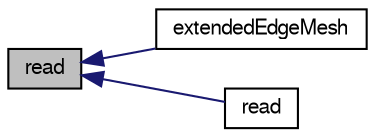 digraph "read"
{
  bgcolor="transparent";
  edge [fontname="FreeSans",fontsize="10",labelfontname="FreeSans",labelfontsize="10"];
  node [fontname="FreeSans",fontsize="10",shape=record];
  rankdir="LR";
  Node1041 [label="read",height=0.2,width=0.4,color="black", fillcolor="grey75", style="filled", fontcolor="black"];
  Node1041 -> Node1042 [dir="back",color="midnightblue",fontsize="10",style="solid",fontname="FreeSans"];
  Node1042 [label="extendedEdgeMesh",height=0.2,width=0.4,color="black",URL="$a21786.html#a20deec9285b36bcf712e725be973563c",tooltip="Construct from file name (uses extension to determine type) "];
  Node1041 -> Node1043 [dir="back",color="midnightblue",fontsize="10",style="solid",fontname="FreeSans"];
  Node1043 [label="read",height=0.2,width=0.4,color="black",URL="$a21786.html#a464ebd67acbdff0014d4dae69e3ec4be",tooltip="Read from file. Chooses reader based on detected extension. "];
}

